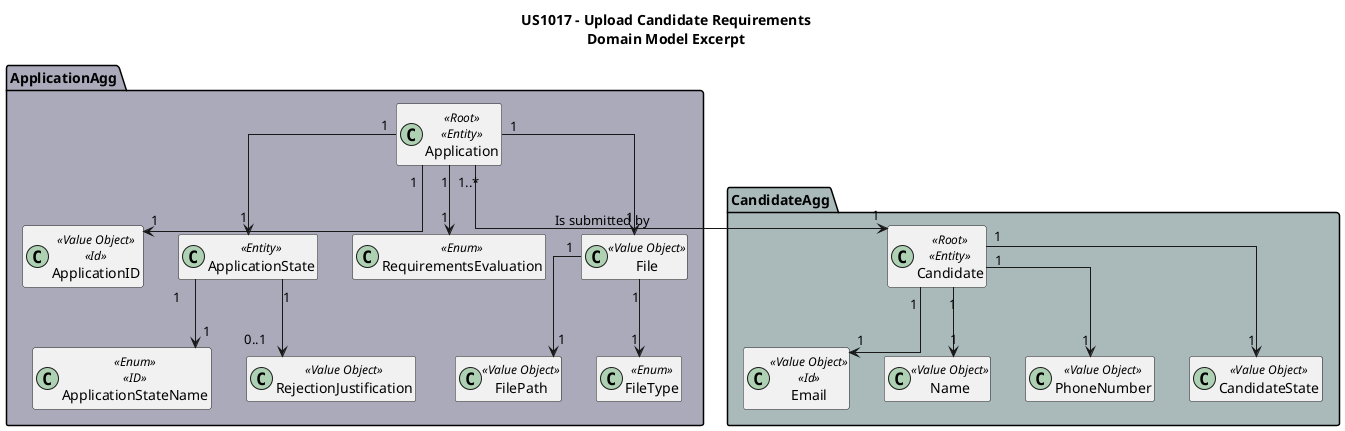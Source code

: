 @startuml
hide field
hide methods

title US1017 - Upload Candidate Requirements\nDomain Model Excerpt
skinparam linetype ortho

package CandidateAgg #aababb {
    class Candidate<<Root>><<Entity>> {
        Email email
        Name name
        PhoneNumber phoneNumber
        CandidateState state
    }
    class Email<<Value Object>><<Id>>
    class Name<<Value Object>>
    class PhoneNumber<<Value Object>>
    class CandidateState<<Value Object>>
    Candidate "1" --> "1" Email
    Candidate "1" --> "1" Name
    Candidate "1" --> "1" PhoneNumber
    Candidate "1" --> "1" CandidateState
}

package ApplicationAgg #aaaabb {
    class Application<<Root>><<Entity>> {
        ApplicationID id
        ApplicationState state
        RequirementsEvaluation evaluation
        File candidateRequirementsFile
    }
    class ApplicationID<<Value Object>><<Id>>
    class ApplicationState<<Entity>> {
        ApplicationStateName name
        RejectionJustification justification
    }
    class ApplicationStateName<<Enum>><<ID>>
    class RejectionJustification<<Value Object>>
    class RequirementsEvaluation<<Enum>>
    class File<<Value Object>> {
        FilePath path
        FileType type
    }
    class FilePath<<Value Object>>
    class FileType<<Enum>>

    Application "1" --> "1" ApplicationID
    Application "1" --> "1" ApplicationState
    ApplicationState "1" --> "1" ApplicationStateName
    ApplicationState "1" --> "0..1" RejectionJustification
    Application "1" --> "1" RequirementsEvaluation
    Application "1" --> "1" File
    File "1" --> "1" FilePath
    File "1" --> "1" FileType
    Application "1..*" --> "1" Candidate : Is submitted by
}

@enduml
